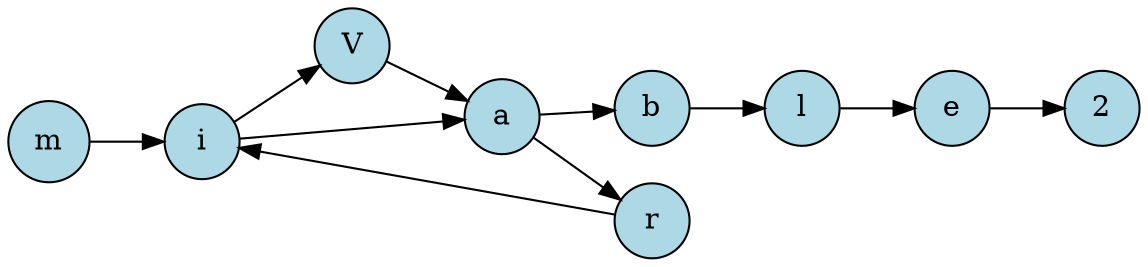 digraph G {
   node [shape = circle, style = filled, fillcolor = lightblue]
   rankdir=LR
"m"->"i"->"V"->"a"->"r"->"i"->"a"->"b"->"l"->"e"->"2"}